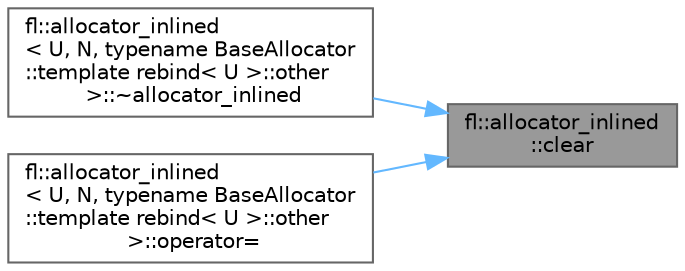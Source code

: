 digraph "fl::allocator_inlined::clear"
{
 // INTERACTIVE_SVG=YES
 // LATEX_PDF_SIZE
  bgcolor="transparent";
  edge [fontname=Helvetica,fontsize=10,labelfontname=Helvetica,labelfontsize=10];
  node [fontname=Helvetica,fontsize=10,shape=box,height=0.2,width=0.4];
  rankdir="RL";
  Node1 [id="Node000001",label="fl::allocator_inlined\l::clear",height=0.2,width=0.4,color="gray40", fillcolor="grey60", style="filled", fontcolor="black",tooltip=" "];
  Node1 -> Node2 [id="edge1_Node000001_Node000002",dir="back",color="steelblue1",style="solid",tooltip=" "];
  Node2 [id="Node000002",label="fl::allocator_inlined\l\< U, N, typename BaseAllocator\l::template rebind\< U \>::other\l \>::~allocator_inlined",height=0.2,width=0.4,color="grey40", fillcolor="white", style="filled",URL="$d8/dca/classfl_1_1allocator__inlined_a513d676d0b3692c46d65ca1becbf6f57.html#a513d676d0b3692c46d65ca1becbf6f57",tooltip=" "];
  Node1 -> Node3 [id="edge2_Node000001_Node000003",dir="back",color="steelblue1",style="solid",tooltip=" "];
  Node3 [id="Node000003",label="fl::allocator_inlined\l\< U, N, typename BaseAllocator\l::template rebind\< U \>::other\l \>::operator=",height=0.2,width=0.4,color="grey40", fillcolor="white", style="filled",URL="$d8/dca/classfl_1_1allocator__inlined_a1dc834efd122fbfbf6f2f252db1ea924.html#a1dc834efd122fbfbf6f2f252db1ea924",tooltip=" "];
}
